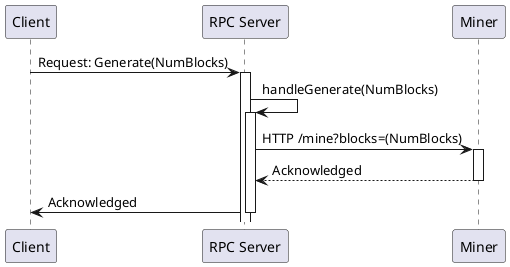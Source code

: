 @startuml
participant Client
participant "RPC Server" as RPC
participant "Miner" as Miner

Client -> RPC : Request: Generate(NumBlocks)
activate RPC

RPC -> RPC : handleGenerate(NumBlocks)
activate RPC

RPC -> Miner : HTTP /mine?blocks=(NumBlocks)
activate Miner
Miner --> RPC : Acknowledged
deactivate Miner

RPC -> Client : Acknowledged


deactivate RPC
@enduml
